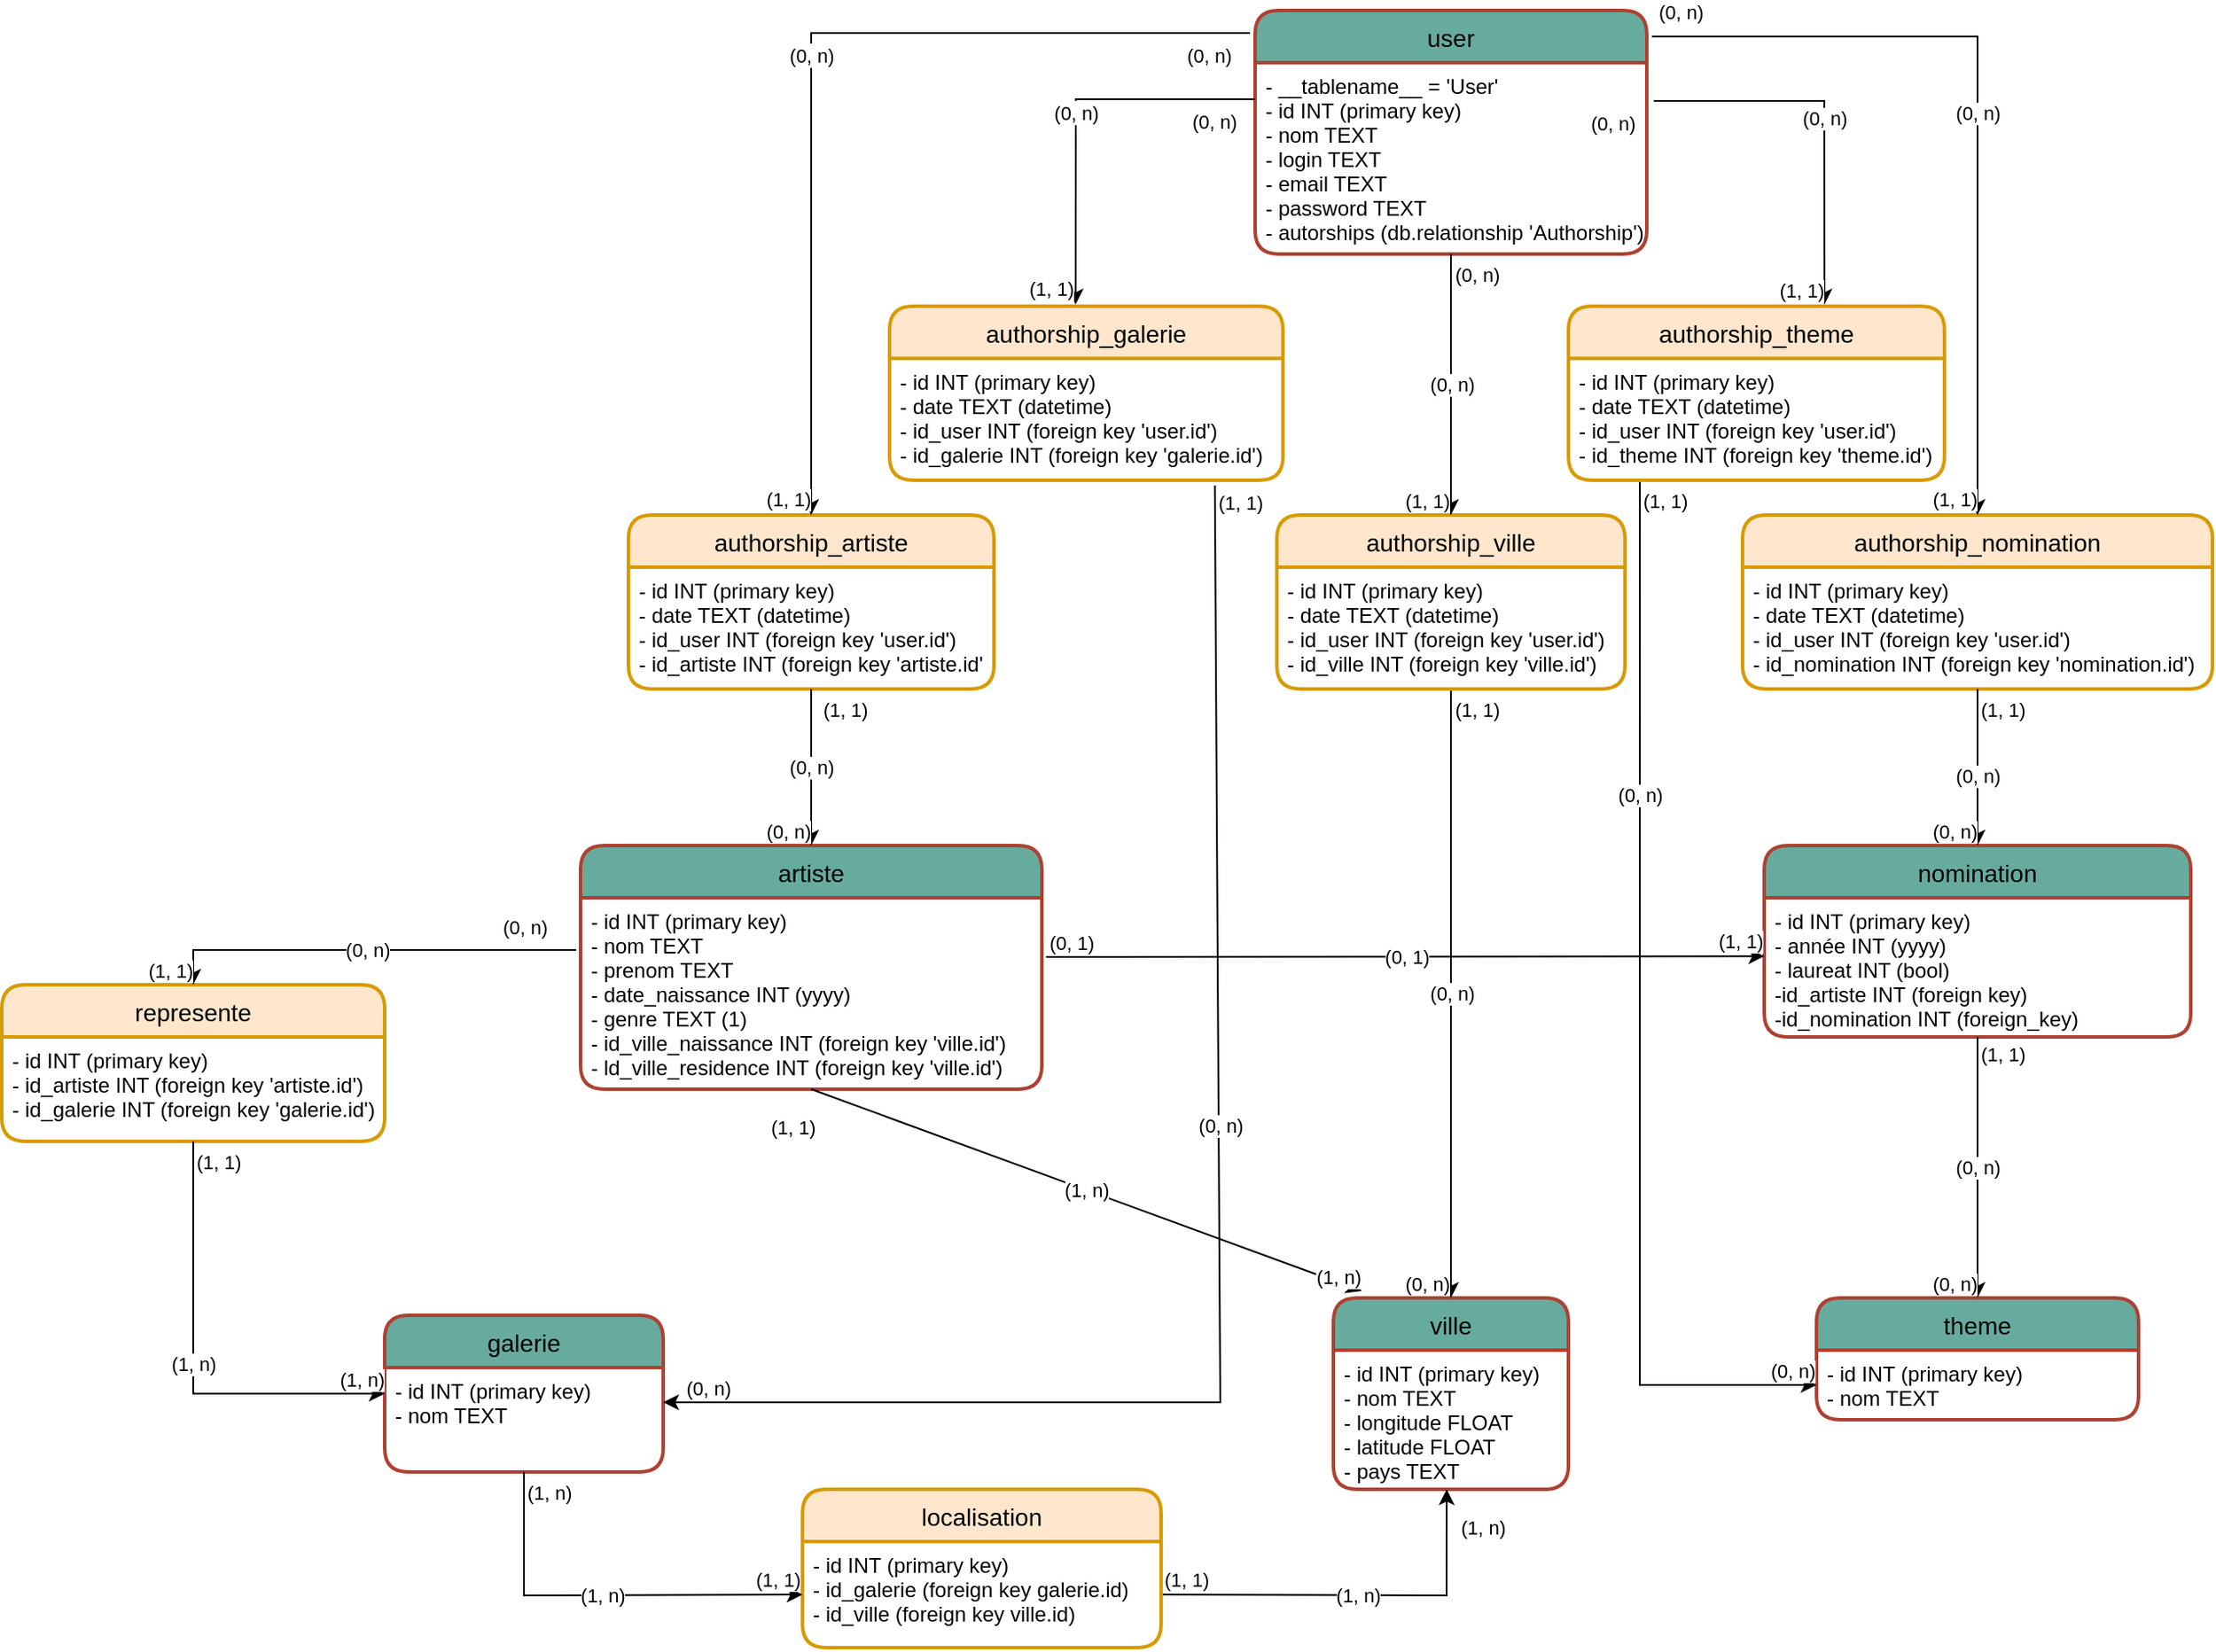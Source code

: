<mxfile version="16.6.4" type="device"><diagram id="Ck7wrS_je2rjQtBdl-GT" name="Page-1"><mxGraphModel dx="2489" dy="1924" grid="1" gridSize="10" guides="1" tooltips="1" connect="1" arrows="1" fold="1" page="1" pageScale="1" pageWidth="827" pageHeight="1169" math="0" shadow="0"><root><mxCell id="0"/><mxCell id="1" parent="0"/><mxCell id="EKVaa3rBFH6uNC3fvJps-1" value="artiste" style="swimlane;childLayout=stackLayout;horizontal=1;startSize=30;horizontalStack=0;rounded=1;fontSize=14;fontStyle=0;strokeWidth=2;resizeParent=0;resizeLast=1;shadow=0;dashed=0;align=center;fillColor=#67AB9F;strokeColor=#ae4132;" parent="1" vertex="1"><mxGeometry x="32.5" y="350" width="265" height="140" as="geometry"/></mxCell><mxCell id="EKVaa3rBFH6uNC3fvJps-2" value="- id INT (primary key)&#xA;- nom TEXT&#xA;- prenom TEXT&#xA;- date_naissance INT (yyyy)&#xA;- genre TEXT (1)&#xA;- id_ville_naissance INT (foreign key 'ville.id')&#xA;- ld_ville_residence INT (foreign key 'ville.id')&#xA;&#xA;&#xA;" style="align=left;strokeColor=none;fillColor=none;spacingLeft=4;fontSize=12;verticalAlign=top;resizable=0;rotatable=0;part=1;" parent="EKVaa3rBFH6uNC3fvJps-1" vertex="1"><mxGeometry y="30" width="265" height="110" as="geometry"/></mxCell><mxCell id="EKVaa3rBFH6uNC3fvJps-4" value="nomination" style="swimlane;childLayout=stackLayout;horizontal=1;startSize=30;horizontalStack=0;rounded=1;fontSize=14;fontStyle=0;strokeWidth=2;resizeParent=0;resizeLast=1;shadow=0;dashed=0;align=center;fillColor=#67AB9F;strokeColor=#AE4132;" parent="1" vertex="1"><mxGeometry x="712.5" y="350" width="245" height="110" as="geometry"/></mxCell><mxCell id="EKVaa3rBFH6uNC3fvJps-5" value="- id INT (primary key)&#xA;- année INT (yyyy)&#xA;- laureat INT (bool)&#xA;-id_artiste INT (foreign key)&#xA;-id_nomination INT (foreign_key)&#xA;&#xA;&#xA;&#xA;" style="align=left;strokeColor=none;fillColor=none;spacingLeft=4;fontSize=12;verticalAlign=top;resizable=0;rotatable=0;part=1;" parent="EKVaa3rBFH6uNC3fvJps-4" vertex="1"><mxGeometry y="30" width="245" height="80" as="geometry"/></mxCell><mxCell id="EKVaa3rBFH6uNC3fvJps-7" value="galerie" style="swimlane;childLayout=stackLayout;horizontal=1;startSize=30;horizontalStack=0;rounded=1;fontSize=14;fontStyle=0;strokeWidth=2;resizeParent=0;resizeLast=1;shadow=0;dashed=0;align=center;fillColor=#67AB9F;strokeColor=#ae4132;" parent="1" vertex="1"><mxGeometry x="-80" y="620" width="160" height="90" as="geometry"/></mxCell><mxCell id="EKVaa3rBFH6uNC3fvJps-8" value="- id INT (primary key)&#xA;- nom TEXT" style="align=left;strokeColor=none;fillColor=none;spacingLeft=4;fontSize=12;verticalAlign=top;resizable=0;rotatable=0;part=1;" parent="EKVaa3rBFH6uNC3fvJps-7" vertex="1"><mxGeometry y="30" width="160" height="60" as="geometry"/></mxCell><mxCell id="EKVaa3rBFH6uNC3fvJps-9" value="ville" style="swimlane;childLayout=stackLayout;horizontal=1;startSize=30;horizontalStack=0;rounded=1;fontSize=14;fontStyle=0;strokeWidth=2;resizeParent=0;resizeLast=1;shadow=0;dashed=0;align=center;fillColor=#67AB9F;strokeColor=#ae4132;" parent="1" vertex="1"><mxGeometry x="465" y="610" width="135" height="110" as="geometry"/></mxCell><mxCell id="EKVaa3rBFH6uNC3fvJps-10" value="- id INT (primary key)&#xA;- nom TEXT&#xA;- longitude FLOAT&#xA;- latitude FLOAT&#xA;- pays TEXT&#xA;&#xA;" style="align=left;strokeColor=none;fillColor=none;spacingLeft=4;fontSize=12;verticalAlign=top;resizable=0;rotatable=0;part=1;" parent="EKVaa3rBFH6uNC3fvJps-9" vertex="1"><mxGeometry y="30" width="135" height="80" as="geometry"/></mxCell><mxCell id="aVkIIsyHQagOTvfOtMgI-59" value="" style="endArrow=classic;html=1;rounded=0;entryX=0.482;entryY=1;entryDx=0;entryDy=0;entryPerimeter=0;exitX=1;exitY=0.5;exitDx=0;exitDy=0;" parent="EKVaa3rBFH6uNC3fvJps-9" source="QD92FVsXbtJ2xb4InhuQ-2" target="EKVaa3rBFH6uNC3fvJps-10" edge="1"><mxGeometry relative="1" as="geometry"><mxPoint x="-105" y="140" as="sourcePoint"/><mxPoint x="55" y="140" as="targetPoint"/><Array as="points"><mxPoint x="65" y="171"/></Array></mxGeometry></mxCell><mxCell id="aVkIIsyHQagOTvfOtMgI-60" value="(1, n)" style="edgeLabel;resizable=0;html=1;align=center;verticalAlign=middle;" parent="aVkIIsyHQagOTvfOtMgI-59" connectable="0" vertex="1"><mxGeometry relative="1" as="geometry"/></mxCell><mxCell id="aVkIIsyHQagOTvfOtMgI-61" value="(1, 1)" style="edgeLabel;resizable=0;html=1;align=left;verticalAlign=bottom;" parent="aVkIIsyHQagOTvfOtMgI-59" connectable="0" vertex="1"><mxGeometry x="-1" relative="1" as="geometry"/></mxCell><mxCell id="aVkIIsyHQagOTvfOtMgI-62" value="(1, n)" style="edgeLabel;resizable=0;html=1;align=right;verticalAlign=bottom;" parent="aVkIIsyHQagOTvfOtMgI-59" connectable="0" vertex="1"><mxGeometry x="1" relative="1" as="geometry"><mxPoint x="34" y="30" as="offset"/></mxGeometry></mxCell><mxCell id="EKVaa3rBFH6uNC3fvJps-11" value="theme" style="swimlane;childLayout=stackLayout;horizontal=1;startSize=30;horizontalStack=0;rounded=1;fontSize=14;fontStyle=0;strokeWidth=2;resizeParent=0;resizeLast=1;shadow=0;dashed=0;align=center;fillColor=#67AB9F;strokeColor=#AE4132;" parent="1" vertex="1"><mxGeometry x="742.5" y="610" width="185" height="70" as="geometry"/></mxCell><mxCell id="EKVaa3rBFH6uNC3fvJps-12" value="- id INT (primary key)&#xA;- nom TEXT&#xA;&#xA;" style="align=left;strokeColor=none;fillColor=none;spacingLeft=4;fontSize=12;verticalAlign=top;resizable=0;rotatable=0;part=1;" parent="EKVaa3rBFH6uNC3fvJps-11" vertex="1"><mxGeometry y="30" width="185" height="40" as="geometry"/></mxCell><mxCell id="EKVaa3rBFH6uNC3fvJps-13" value="user" style="swimlane;childLayout=stackLayout;horizontal=1;startSize=30;horizontalStack=0;rounded=1;fontSize=14;fontStyle=0;strokeWidth=2;resizeParent=0;resizeLast=1;shadow=0;dashed=0;align=center;fillColor=#67AB9F;strokeColor=#AE4132;fontColor=#000000;" parent="1" vertex="1"><mxGeometry x="420" y="-130" width="225" height="140" as="geometry"/></mxCell><mxCell id="EKVaa3rBFH6uNC3fvJps-14" value="- __tablename__ = 'User'&#xA;- id INT (primary key)&#xA;- nom TEXT&#xA;- login TEXT&#xA;- email TEXT&#xA;- password TEXT&#xA;- autorships (db.relationship 'Authorship')&#xA;&#xA;" style="align=left;strokeColor=none;fillColor=none;spacingLeft=4;fontSize=12;verticalAlign=top;resizable=0;rotatable=0;part=1;" parent="EKVaa3rBFH6uNC3fvJps-13" vertex="1"><mxGeometry y="30" width="225" height="110" as="geometry"/></mxCell><mxCell id="EKVaa3rBFH6uNC3fvJps-15" value="authorship_artiste" style="swimlane;childLayout=stackLayout;horizontal=1;startSize=30;horizontalStack=0;rounded=1;fontSize=14;fontStyle=0;strokeWidth=2;resizeParent=0;resizeLast=1;shadow=0;dashed=0;align=center;fillColor=#ffe6cc;strokeColor=#d79b00;" parent="1" vertex="1"><mxGeometry x="60" y="160" width="210" height="100" as="geometry"/></mxCell><mxCell id="EKVaa3rBFH6uNC3fvJps-16" value="- id INT (primary key)&#xA;- date TEXT (datetime)&#xA;- id_user INT (foreign key 'user.id')&#xA;- id_artiste INT (foreign key 'artiste.id'&#xA;" style="align=left;strokeColor=none;fillColor=none;spacingLeft=4;fontSize=12;verticalAlign=top;resizable=0;rotatable=0;part=1;" parent="EKVaa3rBFH6uNC3fvJps-15" vertex="1"><mxGeometry y="30" width="210" height="70" as="geometry"/></mxCell><mxCell id="EKVaa3rBFH6uNC3fvJps-74" value="" style="endArrow=classic;html=1;rounded=0;entryX=0;entryY=0.42;entryDx=0;entryDy=0;entryPerimeter=0;" parent="1" target="EKVaa3rBFH6uNC3fvJps-5" edge="1"><mxGeometry relative="1" as="geometry"><mxPoint x="300" y="414" as="sourcePoint"/><mxPoint x="610" y="427" as="targetPoint"/></mxGeometry></mxCell><mxCell id="EKVaa3rBFH6uNC3fvJps-75" value="(0, 1)" style="edgeLabel;resizable=0;html=1;align=center;verticalAlign=middle;" parent="EKVaa3rBFH6uNC3fvJps-74" connectable="0" vertex="1"><mxGeometry relative="1" as="geometry"/></mxCell><mxCell id="EKVaa3rBFH6uNC3fvJps-76" value="(0, 1)" style="edgeLabel;resizable=0;html=1;align=left;verticalAlign=bottom;" parent="EKVaa3rBFH6uNC3fvJps-74" connectable="0" vertex="1"><mxGeometry x="-1" relative="1" as="geometry"/></mxCell><mxCell id="EKVaa3rBFH6uNC3fvJps-77" value="(1, 1)" style="edgeLabel;resizable=0;html=1;align=right;verticalAlign=bottom;" parent="EKVaa3rBFH6uNC3fvJps-74" connectable="0" vertex="1"><mxGeometry x="1" relative="1" as="geometry"/></mxCell><mxCell id="EKVaa3rBFH6uNC3fvJps-111" value="represente" style="swimlane;childLayout=stackLayout;horizontal=1;startSize=30;horizontalStack=0;rounded=1;fontSize=14;fontStyle=0;strokeWidth=2;resizeParent=0;resizeLast=1;shadow=0;dashed=0;align=center;fillColor=#ffe6cc;strokeColor=#d79b00;" parent="1" vertex="1"><mxGeometry x="-300" y="430" width="220" height="90" as="geometry"/></mxCell><mxCell id="EKVaa3rBFH6uNC3fvJps-112" value="- id INT (primary key)&#xA;- id_artiste INT (foreign key 'artiste.id')&#xA;- id_galerie INT (foreign key 'galerie.id')" style="align=left;strokeColor=none;fillColor=none;spacingLeft=4;fontSize=12;verticalAlign=top;resizable=0;rotatable=0;part=1;fontColor=#020203;" parent="EKVaa3rBFH6uNC3fvJps-111" vertex="1"><mxGeometry y="30" width="220" height="60" as="geometry"/></mxCell><mxCell id="QD92FVsXbtJ2xb4InhuQ-1" value="localisation" style="swimlane;childLayout=stackLayout;horizontal=1;startSize=30;horizontalStack=0;rounded=1;fontSize=14;fontStyle=0;strokeWidth=2;resizeParent=0;resizeLast=1;shadow=0;dashed=0;align=center;fillColor=#ffe6cc;strokeColor=#d79b00;" parent="1" vertex="1"><mxGeometry x="160" y="720" width="206" height="91" as="geometry"/></mxCell><mxCell id="QD92FVsXbtJ2xb4InhuQ-2" value="- id INT (primary key)&#xA;- id_galerie (foreign key galerie.id)&#xA;- id_ville (foreign key ville.id)" style="align=left;strokeColor=none;fillColor=none;spacingLeft=4;fontSize=12;verticalAlign=top;resizable=0;rotatable=0;part=1;fontColor=#020203;" parent="QD92FVsXbtJ2xb4InhuQ-1" vertex="1"><mxGeometry y="30" width="206" height="61" as="geometry"/></mxCell><mxCell id="aVkIIsyHQagOTvfOtMgI-2" value="(1" style="endArrow=classic;html=1;rounded=0;exitX=-0.013;exitY=0.093;exitDx=0;exitDy=0;entryX=0.5;entryY=0;entryDx=0;entryDy=0;exitPerimeter=0;" parent="1" source="EKVaa3rBFH6uNC3fvJps-13" target="EKVaa3rBFH6uNC3fvJps-15" edge="1"><mxGeometry relative="1" as="geometry"><mxPoint x="570" y="220" as="sourcePoint"/><mxPoint x="730" y="220" as="targetPoint"/><Array as="points"><mxPoint x="165" y="-117"/></Array></mxGeometry></mxCell><mxCell id="aVkIIsyHQagOTvfOtMgI-3" value="(0, n)" style="edgeLabel;resizable=0;html=1;align=center;verticalAlign=middle;" parent="aVkIIsyHQagOTvfOtMgI-2" connectable="0" vertex="1"><mxGeometry relative="1" as="geometry"/></mxCell><mxCell id="aVkIIsyHQagOTvfOtMgI-4" value="(0, n)" style="edgeLabel;resizable=0;html=1;align=left;verticalAlign=bottom;" parent="aVkIIsyHQagOTvfOtMgI-2" connectable="0" vertex="1"><mxGeometry x="-1" relative="1" as="geometry"><mxPoint x="-38" y="21" as="offset"/></mxGeometry></mxCell><mxCell id="aVkIIsyHQagOTvfOtMgI-5" value="(1, 1)" style="edgeLabel;resizable=0;html=1;align=right;verticalAlign=bottom;" parent="aVkIIsyHQagOTvfOtMgI-2" connectable="0" vertex="1"><mxGeometry x="1" relative="1" as="geometry"/></mxCell><mxCell id="aVkIIsyHQagOTvfOtMgI-19" value="" style="endArrow=classic;html=1;rounded=0;exitX=0.827;exitY=1.043;exitDx=0;exitDy=0;exitPerimeter=0;" parent="1" source="IacKJCDw6fgfaIeq91Pe-24" edge="1"><mxGeometry relative="1" as="geometry"><mxPoint x="570" y="400" as="sourcePoint"/><mxPoint x="80" y="670" as="targetPoint"/><Array as="points"><mxPoint x="400" y="670"/></Array></mxGeometry></mxCell><mxCell id="aVkIIsyHQagOTvfOtMgI-20" value="(0, n)" style="edgeLabel;resizable=0;html=1;align=center;verticalAlign=middle;" parent="aVkIIsyHQagOTvfOtMgI-19" connectable="0" vertex="1"><mxGeometry relative="1" as="geometry"><mxPoint y="-56" as="offset"/></mxGeometry></mxCell><mxCell id="aVkIIsyHQagOTvfOtMgI-21" value="(1, 1)" style="edgeLabel;resizable=0;html=1;align=left;verticalAlign=bottom;" parent="aVkIIsyHQagOTvfOtMgI-19" connectable="0" vertex="1"><mxGeometry x="-1" relative="1" as="geometry"><mxPoint y="18" as="offset"/></mxGeometry></mxCell><mxCell id="aVkIIsyHQagOTvfOtMgI-22" value="(0, n)" style="edgeLabel;resizable=0;html=1;align=right;verticalAlign=bottom;" parent="aVkIIsyHQagOTvfOtMgI-19" connectable="0" vertex="1"><mxGeometry x="1" relative="1" as="geometry"><mxPoint x="40" as="offset"/></mxGeometry></mxCell><mxCell id="aVkIIsyHQagOTvfOtMgI-34" value="" style="endArrow=classic;html=1;rounded=0;exitX=0.19;exitY=1;exitDx=0;exitDy=0;entryX=0;entryY=0.5;entryDx=0;entryDy=0;exitPerimeter=0;" parent="1" source="IacKJCDw6fgfaIeq91Pe-30" target="EKVaa3rBFH6uNC3fvJps-12" edge="1"><mxGeometry relative="1" as="geometry"><mxPoint x="570" y="580" as="sourcePoint"/><mxPoint x="730" y="580" as="targetPoint"/><Array as="points"><mxPoint x="641" y="660"/></Array></mxGeometry></mxCell><mxCell id="aVkIIsyHQagOTvfOtMgI-35" value="(0, n)" style="edgeLabel;resizable=0;html=1;align=center;verticalAlign=middle;" parent="aVkIIsyHQagOTvfOtMgI-34" connectable="0" vertex="1"><mxGeometry relative="1" as="geometry"><mxPoint y="-130" as="offset"/></mxGeometry></mxCell><mxCell id="aVkIIsyHQagOTvfOtMgI-36" value="(1, 1)" style="edgeLabel;resizable=0;html=1;align=left;verticalAlign=bottom;" parent="aVkIIsyHQagOTvfOtMgI-34" connectable="0" vertex="1"><mxGeometry x="-1" relative="1" as="geometry"><mxPoint y="20" as="offset"/></mxGeometry></mxCell><mxCell id="aVkIIsyHQagOTvfOtMgI-37" value="(0, n)" style="edgeLabel;resizable=0;html=1;align=right;verticalAlign=bottom;" parent="aVkIIsyHQagOTvfOtMgI-34" connectable="0" vertex="1"><mxGeometry x="1" relative="1" as="geometry"/></mxCell><mxCell id="aVkIIsyHQagOTvfOtMgI-30" value="" style="endArrow=classic;html=1;rounded=0;exitX=0.5;exitY=1;exitDx=0;exitDy=0;entryX=0.5;entryY=0;entryDx=0;entryDy=0;" parent="1" source="IacKJCDw6fgfaIeq91Pe-7" target="EKVaa3rBFH6uNC3fvJps-9" edge="1"><mxGeometry relative="1" as="geometry"><mxPoint x="522.26" y="320" as="sourcePoint"/><mxPoint x="533" y="790" as="targetPoint"/></mxGeometry></mxCell><mxCell id="aVkIIsyHQagOTvfOtMgI-31" value="(0, n)" style="edgeLabel;resizable=0;html=1;align=center;verticalAlign=middle;" parent="aVkIIsyHQagOTvfOtMgI-30" connectable="0" vertex="1"><mxGeometry relative="1" as="geometry"/></mxCell><mxCell id="aVkIIsyHQagOTvfOtMgI-32" value="(1, 1)" style="edgeLabel;resizable=0;html=1;align=left;verticalAlign=bottom;" parent="aVkIIsyHQagOTvfOtMgI-30" connectable="0" vertex="1"><mxGeometry x="-1" relative="1" as="geometry"><mxPoint y="20" as="offset"/></mxGeometry></mxCell><mxCell id="aVkIIsyHQagOTvfOtMgI-33" value="(0, n)" style="edgeLabel;resizable=0;html=1;align=right;verticalAlign=bottom;" parent="aVkIIsyHQagOTvfOtMgI-30" connectable="0" vertex="1"><mxGeometry x="1" relative="1" as="geometry"/></mxCell><mxCell id="aVkIIsyHQagOTvfOtMgI-38" value="" style="endArrow=classic;html=1;rounded=0;entryX=0.5;entryY=0;entryDx=0;entryDy=0;" parent="1" target="EKVaa3rBFH6uNC3fvJps-111" edge="1"><mxGeometry relative="1" as="geometry"><mxPoint x="30" y="410" as="sourcePoint"/><mxPoint x="450" y="340" as="targetPoint"/><Array as="points"><mxPoint x="-190" y="410"/></Array></mxGeometry></mxCell><mxCell id="aVkIIsyHQagOTvfOtMgI-39" value="(0, n)" style="edgeLabel;resizable=0;html=1;align=center;verticalAlign=middle;" parent="aVkIIsyHQagOTvfOtMgI-38" connectable="0" vertex="1"><mxGeometry relative="1" as="geometry"/></mxCell><mxCell id="aVkIIsyHQagOTvfOtMgI-40" value="(0, n)" style="edgeLabel;resizable=0;html=1;align=left;verticalAlign=bottom;" parent="aVkIIsyHQagOTvfOtMgI-38" connectable="0" vertex="1"><mxGeometry x="-1" relative="1" as="geometry"><mxPoint x="-44" y="-5" as="offset"/></mxGeometry></mxCell><mxCell id="aVkIIsyHQagOTvfOtMgI-41" value="(1, 1)" style="edgeLabel;resizable=0;html=1;align=right;verticalAlign=bottom;" parent="aVkIIsyHQagOTvfOtMgI-38" connectable="0" vertex="1"><mxGeometry x="1" relative="1" as="geometry"/></mxCell><mxCell id="aVkIIsyHQagOTvfOtMgI-43" value="" style="endArrow=classic;html=1;rounded=0;entryX=0.5;entryY=0;entryDx=0;entryDy=0;exitX=0.5;exitY=1;exitDx=0;exitDy=0;" parent="1" source="EKVaa3rBFH6uNC3fvJps-4" target="EKVaa3rBFH6uNC3fvJps-11" edge="1"><mxGeometry relative="1" as="geometry"><mxPoint x="250" y="340" as="sourcePoint"/><mxPoint x="410" y="340" as="targetPoint"/></mxGeometry></mxCell><mxCell id="aVkIIsyHQagOTvfOtMgI-44" value="(0, n)" style="edgeLabel;resizable=0;html=1;align=center;verticalAlign=middle;" parent="aVkIIsyHQagOTvfOtMgI-43" connectable="0" vertex="1"><mxGeometry relative="1" as="geometry"/></mxCell><mxCell id="aVkIIsyHQagOTvfOtMgI-45" value="(1, 1)" style="edgeLabel;resizable=0;html=1;align=left;verticalAlign=bottom;" parent="aVkIIsyHQagOTvfOtMgI-43" connectable="0" vertex="1"><mxGeometry x="-1" relative="1" as="geometry"><mxPoint y="18" as="offset"/></mxGeometry></mxCell><mxCell id="aVkIIsyHQagOTvfOtMgI-46" value="(0, n)" style="edgeLabel;resizable=0;html=1;align=right;verticalAlign=bottom;" parent="aVkIIsyHQagOTvfOtMgI-43" connectable="0" vertex="1"><mxGeometry x="1" relative="1" as="geometry"/></mxCell><mxCell id="aVkIIsyHQagOTvfOtMgI-47" value="" style="endArrow=classic;html=1;rounded=0;exitX=0.5;exitY=1;exitDx=0;exitDy=0;entryX=0.121;entryY=-0.036;entryDx=0;entryDy=0;entryPerimeter=0;" parent="1" source="EKVaa3rBFH6uNC3fvJps-2" target="EKVaa3rBFH6uNC3fvJps-9" edge="1"><mxGeometry relative="1" as="geometry"><mxPoint x="250" y="730" as="sourcePoint"/><mxPoint x="410" y="730" as="targetPoint"/></mxGeometry></mxCell><mxCell id="aVkIIsyHQagOTvfOtMgI-48" value="(1, n)" style="edgeLabel;resizable=0;html=1;align=center;verticalAlign=middle;" parent="aVkIIsyHQagOTvfOtMgI-47" connectable="0" vertex="1"><mxGeometry relative="1" as="geometry"/></mxCell><mxCell id="aVkIIsyHQagOTvfOtMgI-49" value="(1, 1)" style="edgeLabel;resizable=0;html=1;align=left;verticalAlign=bottom;" parent="aVkIIsyHQagOTvfOtMgI-47" connectable="0" vertex="1"><mxGeometry x="-1" relative="1" as="geometry"><mxPoint x="-25" y="30" as="offset"/></mxGeometry></mxCell><mxCell id="aVkIIsyHQagOTvfOtMgI-50" value="(1, n)" style="edgeLabel;resizable=0;html=1;align=right;verticalAlign=bottom;" parent="aVkIIsyHQagOTvfOtMgI-47" connectable="0" vertex="1"><mxGeometry x="1" relative="1" as="geometry"/></mxCell><mxCell id="aVkIIsyHQagOTvfOtMgI-55" value="(1" style="endArrow=classic;html=1;rounded=0;exitX=0.5;exitY=1;exitDx=0;exitDy=0;entryX=0;entryY=0.5;entryDx=0;entryDy=0;" parent="1" source="EKVaa3rBFH6uNC3fvJps-7" target="QD92FVsXbtJ2xb4InhuQ-2" edge="1"><mxGeometry relative="1" as="geometry"><mxPoint x="250" y="730" as="sourcePoint"/><mxPoint x="10" y="1080" as="targetPoint"/><Array as="points"><mxPoint y="781"/></Array></mxGeometry></mxCell><mxCell id="aVkIIsyHQagOTvfOtMgI-56" value="(1, n)" style="edgeLabel;resizable=0;html=1;align=center;verticalAlign=middle;" parent="aVkIIsyHQagOTvfOtMgI-55" connectable="0" vertex="1"><mxGeometry relative="1" as="geometry"/></mxCell><mxCell id="aVkIIsyHQagOTvfOtMgI-57" value="(1, n)" style="edgeLabel;resizable=0;html=1;align=left;verticalAlign=bottom;" parent="aVkIIsyHQagOTvfOtMgI-55" connectable="0" vertex="1"><mxGeometry x="-1" relative="1" as="geometry"><mxPoint y="20" as="offset"/></mxGeometry></mxCell><mxCell id="aVkIIsyHQagOTvfOtMgI-58" value="(1, 1)" style="edgeLabel;resizable=0;html=1;align=right;verticalAlign=bottom;" parent="aVkIIsyHQagOTvfOtMgI-55" connectable="0" vertex="1"><mxGeometry x="1" relative="1" as="geometry"/></mxCell><mxCell id="IacKJCDw6fgfaIeq91Pe-1" value="authorship_nomination" style="swimlane;childLayout=stackLayout;horizontal=1;startSize=30;horizontalStack=0;rounded=1;fontSize=14;fontStyle=0;strokeWidth=2;resizeParent=0;resizeLast=1;shadow=0;dashed=0;align=center;fillColor=#ffe6cc;strokeColor=#d79b00;" parent="1" vertex="1"><mxGeometry x="700" y="160" width="270" height="100" as="geometry"/></mxCell><mxCell id="IacKJCDw6fgfaIeq91Pe-6" value="- id INT (primary key)&#xA;- date TEXT (datetime)&#xA;- id_user INT (foreign key 'user.id')&#xA;- id_nomination INT (foreign key 'nomination.id')&#xA;" style="align=left;strokeColor=none;fillColor=none;spacingLeft=4;fontSize=12;verticalAlign=top;resizable=0;rotatable=0;part=1;" parent="IacKJCDw6fgfaIeq91Pe-1" vertex="1"><mxGeometry y="30" width="270" height="70" as="geometry"/></mxCell><mxCell id="IacKJCDw6fgfaIeq91Pe-7" value="authorship_ville" style="swimlane;childLayout=stackLayout;horizontal=1;startSize=30;horizontalStack=0;rounded=1;fontSize=14;fontStyle=0;strokeWidth=2;resizeParent=0;resizeLast=1;shadow=0;dashed=0;align=center;fillColor=#ffe6cc;strokeColor=#d79b00;" parent="1" vertex="1"><mxGeometry x="432.5" y="160" width="200" height="100" as="geometry"/></mxCell><mxCell id="IacKJCDw6fgfaIeq91Pe-12" value="- id INT (primary key)&#xA;- date TEXT (datetime)&#xA;- id_user INT (foreign key 'user.id')&#xA;- id_ville INT (foreign key 'ville.id')" style="align=left;strokeColor=none;fillColor=none;spacingLeft=4;fontSize=12;verticalAlign=top;resizable=0;rotatable=0;part=1;" parent="IacKJCDw6fgfaIeq91Pe-7" vertex="1"><mxGeometry y="30" width="200" height="70" as="geometry"/></mxCell><mxCell id="IacKJCDw6fgfaIeq91Pe-19" value="authorship_galerie" style="swimlane;childLayout=stackLayout;horizontal=1;startSize=30;horizontalStack=0;rounded=1;fontSize=14;fontStyle=0;strokeWidth=2;resizeParent=0;resizeLast=1;shadow=0;dashed=0;align=center;fillColor=#ffe6cc;strokeColor=#d79b00;" parent="1" vertex="1"><mxGeometry x="210" y="40" width="226" height="100" as="geometry"/></mxCell><mxCell id="IacKJCDw6fgfaIeq91Pe-24" value="- id INT (primary key)&#xA;- date TEXT (datetime)&#xA;- id_user INT (foreign key 'user.id')&#xA;- id_galerie INT (foreign key 'galerie.id')" style="align=left;strokeColor=none;fillColor=none;spacingLeft=4;fontSize=12;verticalAlign=top;resizable=0;rotatable=0;part=1;" parent="IacKJCDw6fgfaIeq91Pe-19" vertex="1"><mxGeometry y="30" width="226" height="70" as="geometry"/></mxCell><mxCell id="IacKJCDw6fgfaIeq91Pe-25" value="authorship_theme" style="swimlane;childLayout=stackLayout;horizontal=1;startSize=30;horizontalStack=0;rounded=1;fontSize=14;fontStyle=0;strokeWidth=2;resizeParent=0;resizeLast=1;shadow=0;dashed=0;align=center;fillColor=#ffe6cc;strokeColor=#d79b00;" parent="1" vertex="1"><mxGeometry x="600" y="40" width="216" height="100" as="geometry"/></mxCell><mxCell id="IacKJCDw6fgfaIeq91Pe-30" value="- id INT (primary key)&#xA;- date TEXT (datetime)&#xA;- id_user INT (foreign key 'user.id')&#xA;- id_theme INT (foreign key 'theme.id')" style="align=left;strokeColor=none;fillColor=none;spacingLeft=4;fontSize=12;verticalAlign=top;resizable=0;rotatable=0;part=1;" parent="IacKJCDw6fgfaIeq91Pe-25" vertex="1"><mxGeometry y="30" width="216" height="70" as="geometry"/></mxCell><mxCell id="aVkIIsyHQagOTvfOtMgI-6" value="" style="endArrow=classic;html=1;rounded=0;entryX=0.5;entryY=0;entryDx=0;entryDy=0;exitX=0.5;exitY=1;exitDx=0;exitDy=0;" parent="1" source="EKVaa3rBFH6uNC3fvJps-15" target="EKVaa3rBFH6uNC3fvJps-1" edge="1"><mxGeometry relative="1" as="geometry"><mxPoint x="330" y="270" as="sourcePoint"/><mxPoint x="130" y="400.0" as="targetPoint"/><Array as="points"/></mxGeometry></mxCell><mxCell id="aVkIIsyHQagOTvfOtMgI-7" value="(0, n)" style="edgeLabel;resizable=0;html=1;align=center;verticalAlign=middle;" parent="aVkIIsyHQagOTvfOtMgI-6" connectable="0" vertex="1"><mxGeometry relative="1" as="geometry"/></mxCell><mxCell id="aVkIIsyHQagOTvfOtMgI-8" value="(1, 1)" style="edgeLabel;resizable=0;html=1;align=left;verticalAlign=bottom;" parent="aVkIIsyHQagOTvfOtMgI-6" connectable="0" vertex="1"><mxGeometry x="-1" relative="1" as="geometry"><mxPoint x="5" y="20" as="offset"/></mxGeometry></mxCell><mxCell id="aVkIIsyHQagOTvfOtMgI-9" value="(0, n)" style="edgeLabel;resizable=0;html=1;align=right;verticalAlign=bottom;" parent="aVkIIsyHQagOTvfOtMgI-6" connectable="0" vertex="1"><mxGeometry x="1" relative="1" as="geometry"/></mxCell><mxCell id="IacKJCDw6fgfaIeq91Pe-31" value="(1" style="endArrow=classic;html=1;rounded=0;exitX=0.5;exitY=1;exitDx=0;exitDy=0;entryX=0.5;entryY=0;entryDx=0;entryDy=0;" parent="1" source="EKVaa3rBFH6uNC3fvJps-13" target="IacKJCDw6fgfaIeq91Pe-7" edge="1"><mxGeometry relative="1" as="geometry"><mxPoint x="427.975" y="58.95" as="sourcePoint"/><mxPoint x="280" y="220" as="targetPoint"/></mxGeometry></mxCell><mxCell id="IacKJCDw6fgfaIeq91Pe-32" value="(0, n)" style="edgeLabel;resizable=0;html=1;align=center;verticalAlign=middle;" parent="IacKJCDw6fgfaIeq91Pe-31" connectable="0" vertex="1"><mxGeometry relative="1" as="geometry"/></mxCell><mxCell id="IacKJCDw6fgfaIeq91Pe-33" value="(0, n)" style="edgeLabel;resizable=0;html=1;align=left;verticalAlign=bottom;" parent="IacKJCDw6fgfaIeq91Pe-31" connectable="0" vertex="1"><mxGeometry x="-1" relative="1" as="geometry"><mxPoint y="20" as="offset"/></mxGeometry></mxCell><mxCell id="IacKJCDw6fgfaIeq91Pe-34" value="(1, 1)" style="edgeLabel;resizable=0;html=1;align=right;verticalAlign=bottom;" parent="IacKJCDw6fgfaIeq91Pe-31" connectable="0" vertex="1"><mxGeometry x="1" relative="1" as="geometry"/></mxCell><mxCell id="IacKJCDw6fgfaIeq91Pe-39" value="(1" style="endArrow=classic;html=1;rounded=0;exitX=1.013;exitY=0.107;exitDx=0;exitDy=0;entryX=0.5;entryY=0;entryDx=0;entryDy=0;exitPerimeter=0;" parent="1" source="EKVaa3rBFH6uNC3fvJps-13" target="IacKJCDw6fgfaIeq91Pe-1" edge="1"><mxGeometry relative="1" as="geometry"><mxPoint x="430" y="-85" as="sourcePoint"/><mxPoint x="175" y="170" as="targetPoint"/><Array as="points"><mxPoint x="835" y="-115"/></Array></mxGeometry></mxCell><mxCell id="IacKJCDw6fgfaIeq91Pe-40" value="(0, n)" style="edgeLabel;resizable=0;html=1;align=center;verticalAlign=middle;" parent="IacKJCDw6fgfaIeq91Pe-39" connectable="0" vertex="1"><mxGeometry relative="1" as="geometry"/></mxCell><mxCell id="IacKJCDw6fgfaIeq91Pe-41" value="(0, n)" style="edgeLabel;resizable=0;html=1;align=left;verticalAlign=bottom;" parent="IacKJCDw6fgfaIeq91Pe-39" connectable="0" vertex="1"><mxGeometry x="-1" relative="1" as="geometry"><mxPoint x="2" y="-5" as="offset"/></mxGeometry></mxCell><mxCell id="IacKJCDw6fgfaIeq91Pe-42" value="(1, 1)" style="edgeLabel;resizable=0;html=1;align=right;verticalAlign=bottom;" parent="IacKJCDw6fgfaIeq91Pe-39" connectable="0" vertex="1"><mxGeometry x="1" relative="1" as="geometry"/></mxCell><mxCell id="IacKJCDw6fgfaIeq91Pe-43" value="(1" style="endArrow=classic;html=1;rounded=0;exitX=0;exitY=0.191;exitDx=0;exitDy=0;entryX=0.473;entryY=-0.01;entryDx=0;entryDy=0;exitPerimeter=0;entryPerimeter=0;" parent="1" source="EKVaa3rBFH6uNC3fvJps-14" target="IacKJCDw6fgfaIeq91Pe-19" edge="1"><mxGeometry relative="1" as="geometry"><mxPoint x="427.075" y="-106.98" as="sourcePoint"/><mxPoint x="175" y="170" as="targetPoint"/><Array as="points"><mxPoint x="317" y="-79"/></Array></mxGeometry></mxCell><mxCell id="IacKJCDw6fgfaIeq91Pe-44" value="(0, n)" style="edgeLabel;resizable=0;html=1;align=center;verticalAlign=middle;" parent="IacKJCDw6fgfaIeq91Pe-43" connectable="0" vertex="1"><mxGeometry relative="1" as="geometry"/></mxCell><mxCell id="IacKJCDw6fgfaIeq91Pe-45" value="(0, n)" style="edgeLabel;resizable=0;html=1;align=left;verticalAlign=bottom;" parent="IacKJCDw6fgfaIeq91Pe-43" connectable="0" vertex="1"><mxGeometry x="-1" relative="1" as="geometry"><mxPoint x="-38" y="21" as="offset"/></mxGeometry></mxCell><mxCell id="IacKJCDw6fgfaIeq91Pe-46" value="(1, 1)" style="edgeLabel;resizable=0;html=1;align=right;verticalAlign=bottom;" parent="IacKJCDw6fgfaIeq91Pe-43" connectable="0" vertex="1"><mxGeometry x="1" relative="1" as="geometry"/></mxCell><mxCell id="IacKJCDw6fgfaIeq91Pe-47" value="(1" style="endArrow=classic;html=1;rounded=0;exitX=1.018;exitY=0.2;exitDx=0;exitDy=0;entryX=0.681;entryY=-0.01;entryDx=0;entryDy=0;exitPerimeter=0;entryPerimeter=0;" parent="1" source="EKVaa3rBFH6uNC3fvJps-14" target="IacKJCDw6fgfaIeq91Pe-25" edge="1"><mxGeometry relative="1" as="geometry"><mxPoint x="425.05" y="-68.99" as="sourcePoint"/><mxPoint x="326.898" y="49" as="targetPoint"/><Array as="points"><mxPoint x="747" y="-78"/></Array></mxGeometry></mxCell><mxCell id="IacKJCDw6fgfaIeq91Pe-48" value="(0, n)" style="edgeLabel;resizable=0;html=1;align=center;verticalAlign=middle;" parent="IacKJCDw6fgfaIeq91Pe-47" connectable="0" vertex="1"><mxGeometry relative="1" as="geometry"/></mxCell><mxCell id="IacKJCDw6fgfaIeq91Pe-49" value="(0, n)" style="edgeLabel;resizable=0;html=1;align=left;verticalAlign=bottom;" parent="IacKJCDw6fgfaIeq91Pe-47" connectable="0" vertex="1"><mxGeometry x="-1" relative="1" as="geometry"><mxPoint x="-38" y="21" as="offset"/></mxGeometry></mxCell><mxCell id="IacKJCDw6fgfaIeq91Pe-50" value="(1, 1)" style="edgeLabel;resizable=0;html=1;align=right;verticalAlign=bottom;" parent="IacKJCDw6fgfaIeq91Pe-47" connectable="0" vertex="1"><mxGeometry x="1" relative="1" as="geometry"/></mxCell><mxCell id="IacKJCDw6fgfaIeq91Pe-51" value="" style="endArrow=classic;html=1;rounded=0;exitX=0.5;exitY=1;exitDx=0;exitDy=0;entryX=0.5;entryY=0;entryDx=0;entryDy=0;" parent="1" source="IacKJCDw6fgfaIeq91Pe-1" target="EKVaa3rBFH6uNC3fvJps-4" edge="1"><mxGeometry relative="1" as="geometry"><mxPoint x="651.04" y="150" as="sourcePoint"/><mxPoint x="835" y="340" as="targetPoint"/><Array as="points"/></mxGeometry></mxCell><mxCell id="IacKJCDw6fgfaIeq91Pe-52" value="(0, n)" style="edgeLabel;resizable=0;html=1;align=center;verticalAlign=middle;" parent="IacKJCDw6fgfaIeq91Pe-51" connectable="0" vertex="1"><mxGeometry relative="1" as="geometry"><mxPoint y="5" as="offset"/></mxGeometry></mxCell><mxCell id="IacKJCDw6fgfaIeq91Pe-53" value="(1, 1)" style="edgeLabel;resizable=0;html=1;align=left;verticalAlign=bottom;" parent="IacKJCDw6fgfaIeq91Pe-51" connectable="0" vertex="1"><mxGeometry x="-1" relative="1" as="geometry"><mxPoint y="20" as="offset"/></mxGeometry></mxCell><mxCell id="IacKJCDw6fgfaIeq91Pe-54" value="(0, n)" style="edgeLabel;resizable=0;html=1;align=right;verticalAlign=bottom;" parent="IacKJCDw6fgfaIeq91Pe-51" connectable="0" vertex="1"><mxGeometry x="1" relative="1" as="geometry"/></mxCell><mxCell id="aVkIIsyHQagOTvfOtMgI-51" value="" style="endArrow=classic;html=1;rounded=0;exitX=0.5;exitY=1;exitDx=0;exitDy=0;entryX=0;entryY=0.25;entryDx=0;entryDy=0;" parent="1" source="EKVaa3rBFH6uNC3fvJps-111" target="EKVaa3rBFH6uNC3fvJps-8" edge="1"><mxGeometry relative="1" as="geometry"><mxPoint x="-126.14" y="560" as="sourcePoint"/><mxPoint x="-60.0" y="717.96" as="targetPoint"/><Array as="points"><mxPoint x="-190" y="665"/></Array></mxGeometry></mxCell><mxCell id="aVkIIsyHQagOTvfOtMgI-52" value="(1, n)" style="edgeLabel;resizable=0;html=1;align=center;verticalAlign=middle;" parent="aVkIIsyHQagOTvfOtMgI-51" connectable="0" vertex="1"><mxGeometry relative="1" as="geometry"/></mxCell><mxCell id="aVkIIsyHQagOTvfOtMgI-53" value="(1, 1)" style="edgeLabel;resizable=0;html=1;align=left;verticalAlign=bottom;" parent="aVkIIsyHQagOTvfOtMgI-51" connectable="0" vertex="1"><mxGeometry x="-1" relative="1" as="geometry"><mxPoint y="20" as="offset"/></mxGeometry></mxCell><mxCell id="aVkIIsyHQagOTvfOtMgI-54" value="(1, n)" style="edgeLabel;resizable=0;html=1;align=right;verticalAlign=bottom;" parent="aVkIIsyHQagOTvfOtMgI-51" connectable="0" vertex="1"><mxGeometry x="1" relative="1" as="geometry"/></mxCell></root></mxGraphModel></diagram></mxfile>